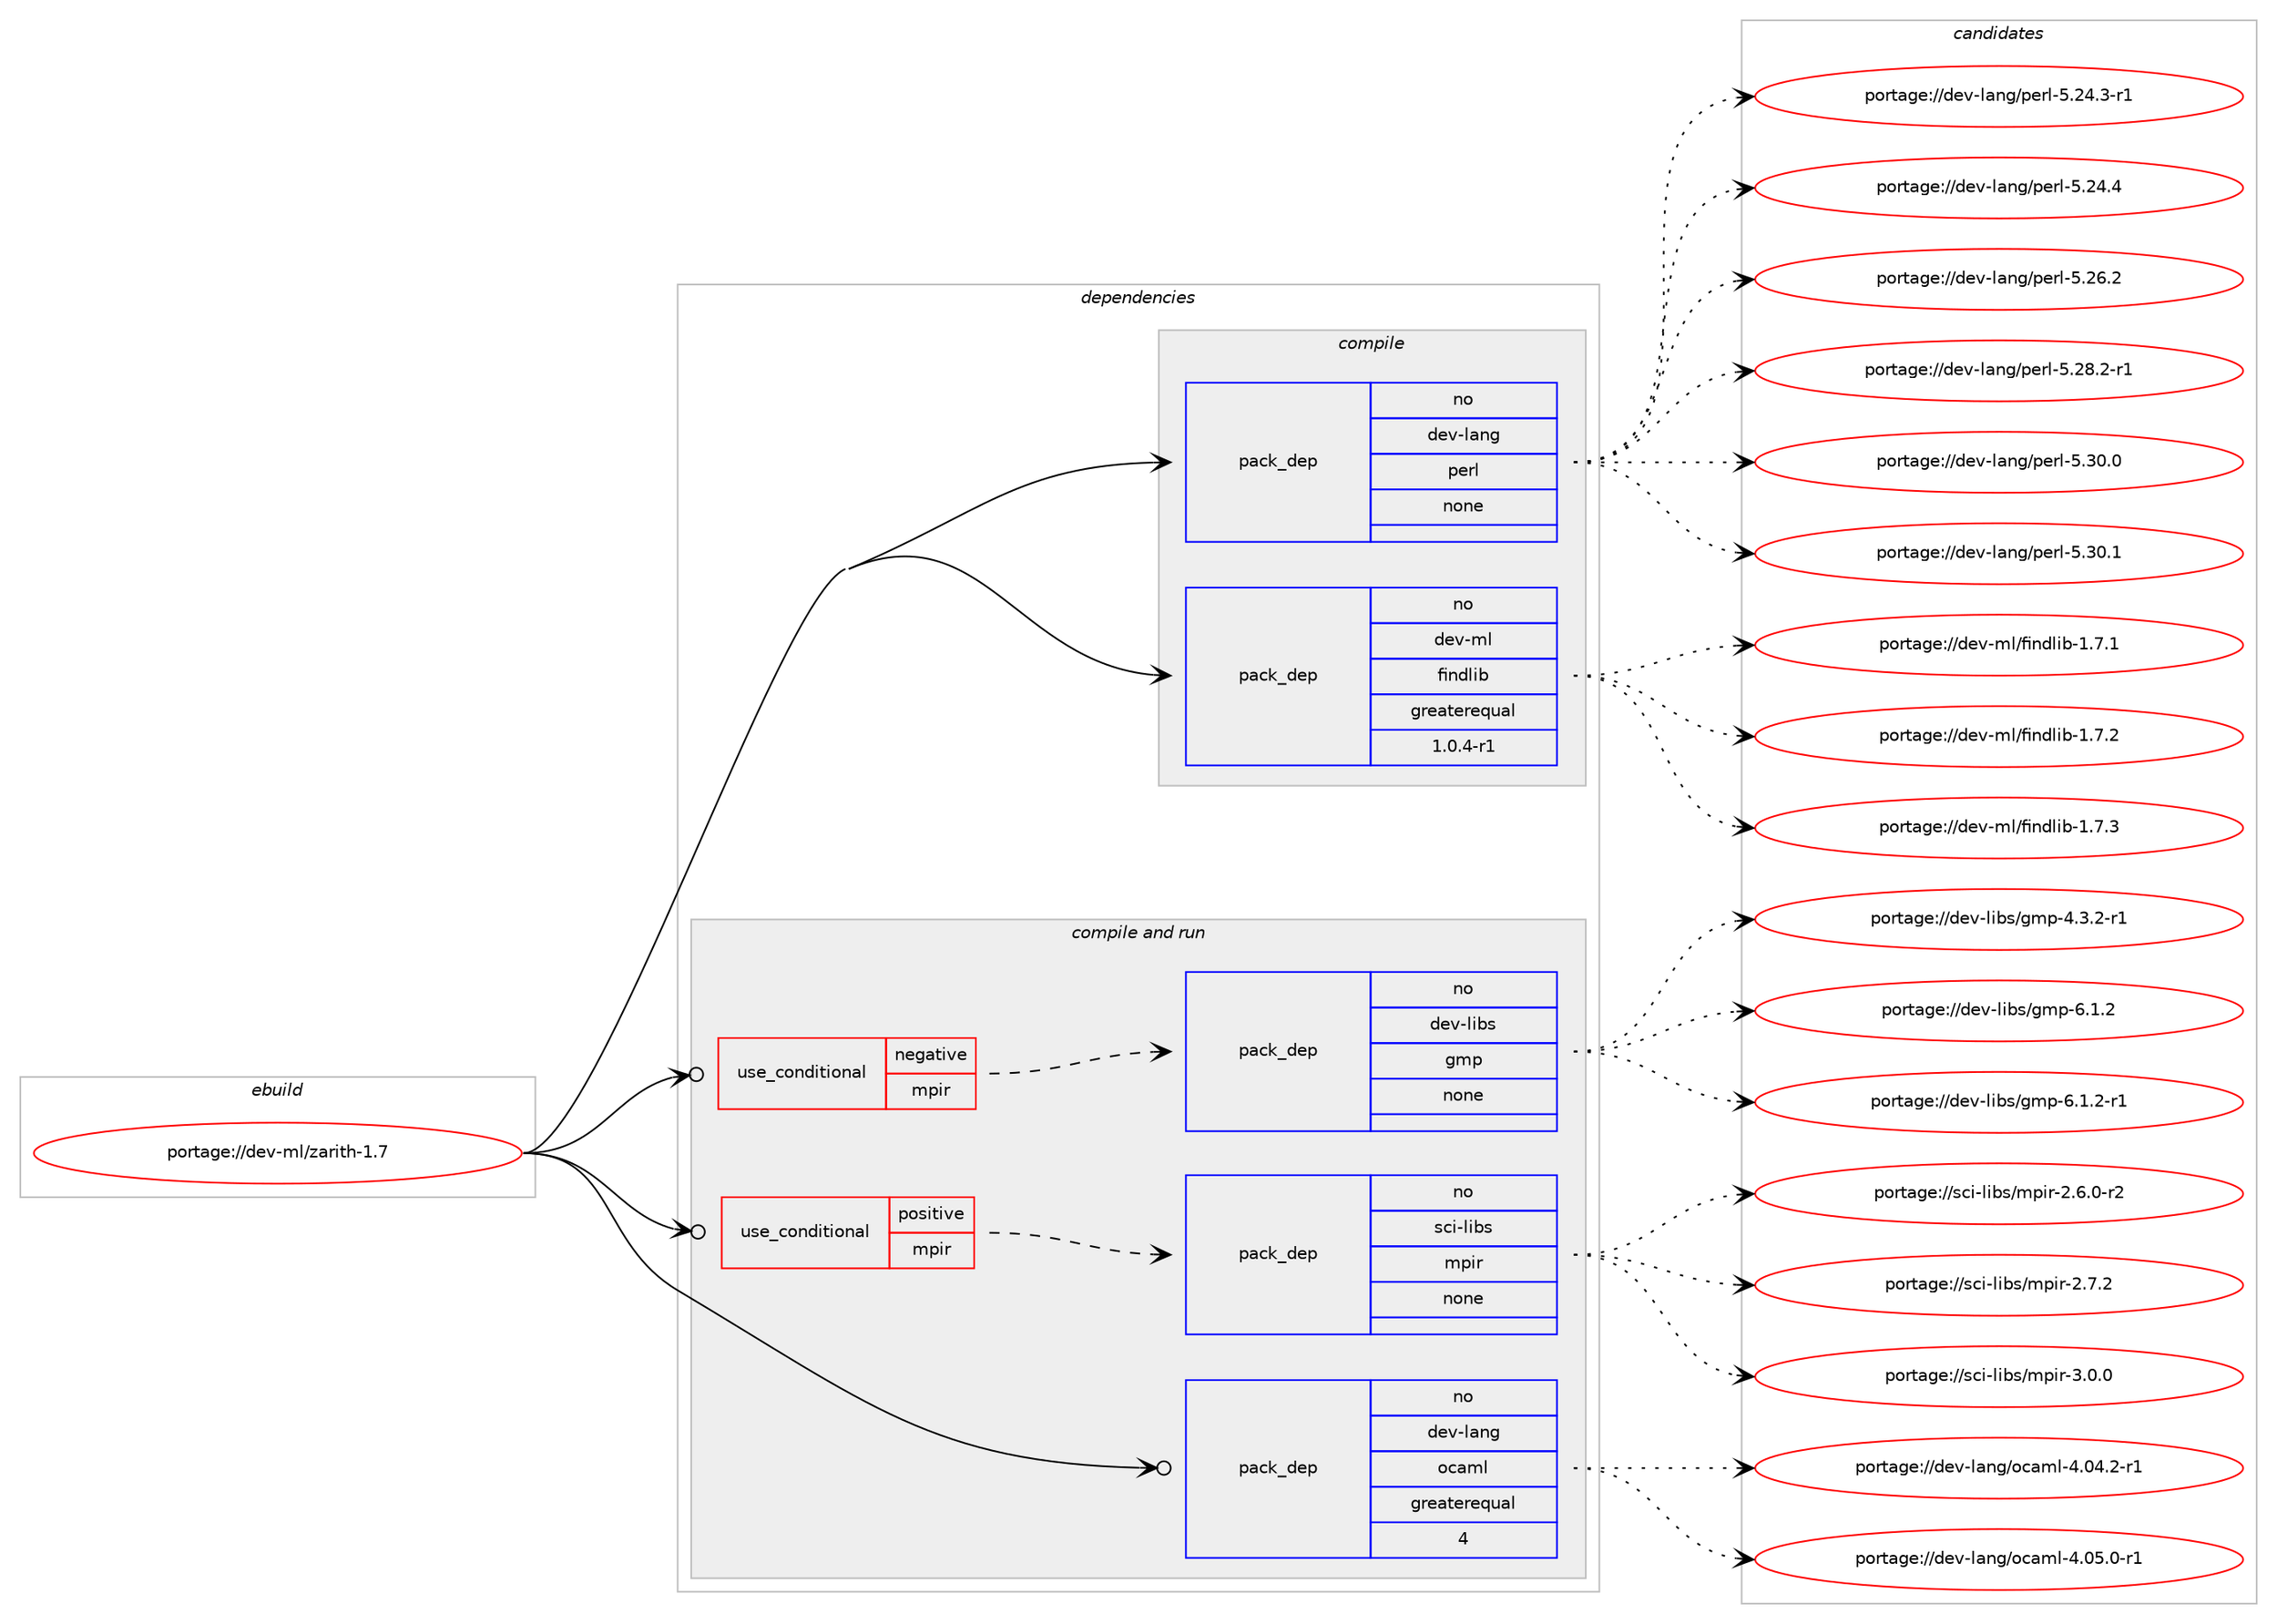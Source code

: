 digraph prolog {

# *************
# Graph options
# *************

newrank=true;
concentrate=true;
compound=true;
graph [rankdir=LR,fontname=Helvetica,fontsize=10,ranksep=1.5];#, ranksep=2.5, nodesep=0.2];
edge  [arrowhead=vee];
node  [fontname=Helvetica,fontsize=10];

# **********
# The ebuild
# **********

subgraph cluster_leftcol {
color=gray;
rank=same;
label=<<i>ebuild</i>>;
id [label="portage://dev-ml/zarith-1.7", color=red, width=4, href="../dev-ml/zarith-1.7.svg"];
}

# ****************
# The dependencies
# ****************

subgraph cluster_midcol {
color=gray;
label=<<i>dependencies</i>>;
subgraph cluster_compile {
fillcolor="#eeeeee";
style=filled;
label=<<i>compile</i>>;
subgraph pack82573 {
dependency108252 [label=<<TABLE BORDER="0" CELLBORDER="1" CELLSPACING="0" CELLPADDING="4" WIDTH="220"><TR><TD ROWSPAN="6" CELLPADDING="30">pack_dep</TD></TR><TR><TD WIDTH="110">no</TD></TR><TR><TD>dev-lang</TD></TR><TR><TD>perl</TD></TR><TR><TD>none</TD></TR><TR><TD></TD></TR></TABLE>>, shape=none, color=blue];
}
id:e -> dependency108252:w [weight=20,style="solid",arrowhead="vee"];
subgraph pack82574 {
dependency108253 [label=<<TABLE BORDER="0" CELLBORDER="1" CELLSPACING="0" CELLPADDING="4" WIDTH="220"><TR><TD ROWSPAN="6" CELLPADDING="30">pack_dep</TD></TR><TR><TD WIDTH="110">no</TD></TR><TR><TD>dev-ml</TD></TR><TR><TD>findlib</TD></TR><TR><TD>greaterequal</TD></TR><TR><TD>1.0.4-r1</TD></TR></TABLE>>, shape=none, color=blue];
}
id:e -> dependency108253:w [weight=20,style="solid",arrowhead="vee"];
}
subgraph cluster_compileandrun {
fillcolor="#eeeeee";
style=filled;
label=<<i>compile and run</i>>;
subgraph cond22511 {
dependency108254 [label=<<TABLE BORDER="0" CELLBORDER="1" CELLSPACING="0" CELLPADDING="4"><TR><TD ROWSPAN="3" CELLPADDING="10">use_conditional</TD></TR><TR><TD>negative</TD></TR><TR><TD>mpir</TD></TR></TABLE>>, shape=none, color=red];
subgraph pack82575 {
dependency108255 [label=<<TABLE BORDER="0" CELLBORDER="1" CELLSPACING="0" CELLPADDING="4" WIDTH="220"><TR><TD ROWSPAN="6" CELLPADDING="30">pack_dep</TD></TR><TR><TD WIDTH="110">no</TD></TR><TR><TD>dev-libs</TD></TR><TR><TD>gmp</TD></TR><TR><TD>none</TD></TR><TR><TD></TD></TR></TABLE>>, shape=none, color=blue];
}
dependency108254:e -> dependency108255:w [weight=20,style="dashed",arrowhead="vee"];
}
id:e -> dependency108254:w [weight=20,style="solid",arrowhead="odotvee"];
subgraph cond22512 {
dependency108256 [label=<<TABLE BORDER="0" CELLBORDER="1" CELLSPACING="0" CELLPADDING="4"><TR><TD ROWSPAN="3" CELLPADDING="10">use_conditional</TD></TR><TR><TD>positive</TD></TR><TR><TD>mpir</TD></TR></TABLE>>, shape=none, color=red];
subgraph pack82576 {
dependency108257 [label=<<TABLE BORDER="0" CELLBORDER="1" CELLSPACING="0" CELLPADDING="4" WIDTH="220"><TR><TD ROWSPAN="6" CELLPADDING="30">pack_dep</TD></TR><TR><TD WIDTH="110">no</TD></TR><TR><TD>sci-libs</TD></TR><TR><TD>mpir</TD></TR><TR><TD>none</TD></TR><TR><TD></TD></TR></TABLE>>, shape=none, color=blue];
}
dependency108256:e -> dependency108257:w [weight=20,style="dashed",arrowhead="vee"];
}
id:e -> dependency108256:w [weight=20,style="solid",arrowhead="odotvee"];
subgraph pack82577 {
dependency108258 [label=<<TABLE BORDER="0" CELLBORDER="1" CELLSPACING="0" CELLPADDING="4" WIDTH="220"><TR><TD ROWSPAN="6" CELLPADDING="30">pack_dep</TD></TR><TR><TD WIDTH="110">no</TD></TR><TR><TD>dev-lang</TD></TR><TR><TD>ocaml</TD></TR><TR><TD>greaterequal</TD></TR><TR><TD>4</TD></TR></TABLE>>, shape=none, color=blue];
}
id:e -> dependency108258:w [weight=20,style="solid",arrowhead="odotvee"];
}
subgraph cluster_run {
fillcolor="#eeeeee";
style=filled;
label=<<i>run</i>>;
}
}

# **************
# The candidates
# **************

subgraph cluster_choices {
rank=same;
color=gray;
label=<<i>candidates</i>>;

subgraph choice82573 {
color=black;
nodesep=1;
choiceportage100101118451089711010347112101114108455346505246514511449 [label="portage://dev-lang/perl-5.24.3-r1", color=red, width=4,href="../dev-lang/perl-5.24.3-r1.svg"];
choiceportage10010111845108971101034711210111410845534650524652 [label="portage://dev-lang/perl-5.24.4", color=red, width=4,href="../dev-lang/perl-5.24.4.svg"];
choiceportage10010111845108971101034711210111410845534650544650 [label="portage://dev-lang/perl-5.26.2", color=red, width=4,href="../dev-lang/perl-5.26.2.svg"];
choiceportage100101118451089711010347112101114108455346505646504511449 [label="portage://dev-lang/perl-5.28.2-r1", color=red, width=4,href="../dev-lang/perl-5.28.2-r1.svg"];
choiceportage10010111845108971101034711210111410845534651484648 [label="portage://dev-lang/perl-5.30.0", color=red, width=4,href="../dev-lang/perl-5.30.0.svg"];
choiceportage10010111845108971101034711210111410845534651484649 [label="portage://dev-lang/perl-5.30.1", color=red, width=4,href="../dev-lang/perl-5.30.1.svg"];
dependency108252:e -> choiceportage100101118451089711010347112101114108455346505246514511449:w [style=dotted,weight="100"];
dependency108252:e -> choiceportage10010111845108971101034711210111410845534650524652:w [style=dotted,weight="100"];
dependency108252:e -> choiceportage10010111845108971101034711210111410845534650544650:w [style=dotted,weight="100"];
dependency108252:e -> choiceportage100101118451089711010347112101114108455346505646504511449:w [style=dotted,weight="100"];
dependency108252:e -> choiceportage10010111845108971101034711210111410845534651484648:w [style=dotted,weight="100"];
dependency108252:e -> choiceportage10010111845108971101034711210111410845534651484649:w [style=dotted,weight="100"];
}
subgraph choice82574 {
color=black;
nodesep=1;
choiceportage100101118451091084710210511010010810598454946554649 [label="portage://dev-ml/findlib-1.7.1", color=red, width=4,href="../dev-ml/findlib-1.7.1.svg"];
choiceportage100101118451091084710210511010010810598454946554650 [label="portage://dev-ml/findlib-1.7.2", color=red, width=4,href="../dev-ml/findlib-1.7.2.svg"];
choiceportage100101118451091084710210511010010810598454946554651 [label="portage://dev-ml/findlib-1.7.3", color=red, width=4,href="../dev-ml/findlib-1.7.3.svg"];
dependency108253:e -> choiceportage100101118451091084710210511010010810598454946554649:w [style=dotted,weight="100"];
dependency108253:e -> choiceportage100101118451091084710210511010010810598454946554650:w [style=dotted,weight="100"];
dependency108253:e -> choiceportage100101118451091084710210511010010810598454946554651:w [style=dotted,weight="100"];
}
subgraph choice82575 {
color=black;
nodesep=1;
choiceportage1001011184510810598115471031091124552465146504511449 [label="portage://dev-libs/gmp-4.3.2-r1", color=red, width=4,href="../dev-libs/gmp-4.3.2-r1.svg"];
choiceportage100101118451081059811547103109112455446494650 [label="portage://dev-libs/gmp-6.1.2", color=red, width=4,href="../dev-libs/gmp-6.1.2.svg"];
choiceportage1001011184510810598115471031091124554464946504511449 [label="portage://dev-libs/gmp-6.1.2-r1", color=red, width=4,href="../dev-libs/gmp-6.1.2-r1.svg"];
dependency108255:e -> choiceportage1001011184510810598115471031091124552465146504511449:w [style=dotted,weight="100"];
dependency108255:e -> choiceportage100101118451081059811547103109112455446494650:w [style=dotted,weight="100"];
dependency108255:e -> choiceportage1001011184510810598115471031091124554464946504511449:w [style=dotted,weight="100"];
}
subgraph choice82576 {
color=black;
nodesep=1;
choiceportage115991054510810598115471091121051144550465446484511450 [label="portage://sci-libs/mpir-2.6.0-r2", color=red, width=4,href="../sci-libs/mpir-2.6.0-r2.svg"];
choiceportage11599105451081059811547109112105114455046554650 [label="portage://sci-libs/mpir-2.7.2", color=red, width=4,href="../sci-libs/mpir-2.7.2.svg"];
choiceportage11599105451081059811547109112105114455146484648 [label="portage://sci-libs/mpir-3.0.0", color=red, width=4,href="../sci-libs/mpir-3.0.0.svg"];
dependency108257:e -> choiceportage115991054510810598115471091121051144550465446484511450:w [style=dotted,weight="100"];
dependency108257:e -> choiceportage11599105451081059811547109112105114455046554650:w [style=dotted,weight="100"];
dependency108257:e -> choiceportage11599105451081059811547109112105114455146484648:w [style=dotted,weight="100"];
}
subgraph choice82577 {
color=black;
nodesep=1;
choiceportage1001011184510897110103471119997109108455246485246504511449 [label="portage://dev-lang/ocaml-4.04.2-r1", color=red, width=4,href="../dev-lang/ocaml-4.04.2-r1.svg"];
choiceportage1001011184510897110103471119997109108455246485346484511449 [label="portage://dev-lang/ocaml-4.05.0-r1", color=red, width=4,href="../dev-lang/ocaml-4.05.0-r1.svg"];
dependency108258:e -> choiceportage1001011184510897110103471119997109108455246485246504511449:w [style=dotted,weight="100"];
dependency108258:e -> choiceportage1001011184510897110103471119997109108455246485346484511449:w [style=dotted,weight="100"];
}
}

}
